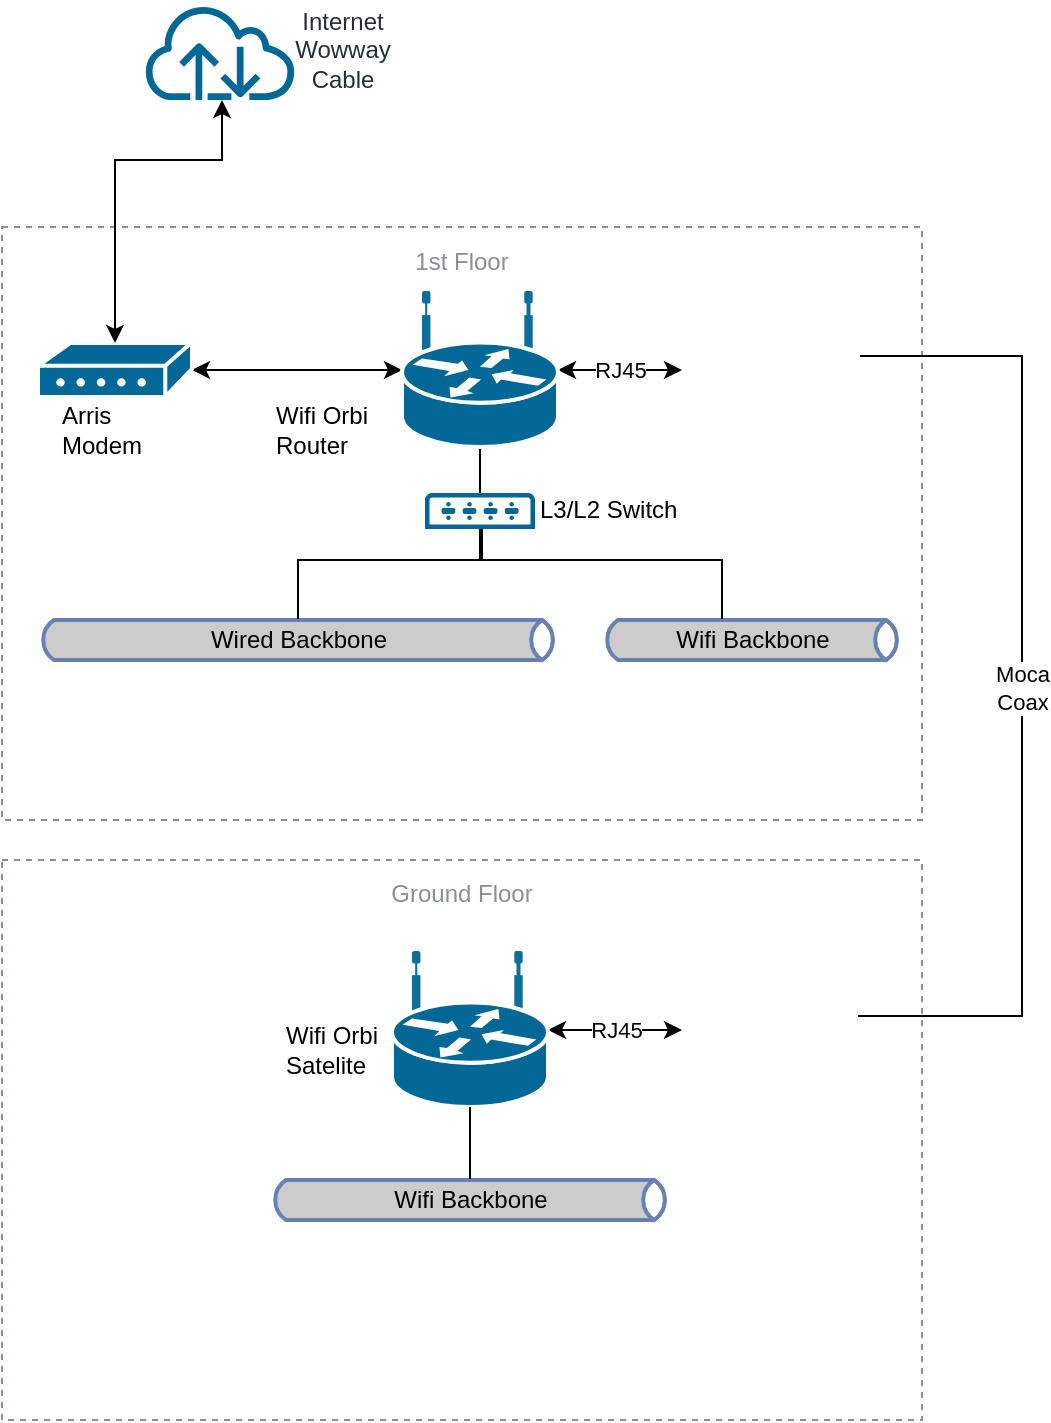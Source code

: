 <mxfile version="13.7.5" type="github">
  <diagram id="6a731a19-8d31-9384-78a2-239565b7b9f0" name="Page-1">
    <mxGraphModel dx="983" dy="581" grid="1" gridSize="10" guides="1" tooltips="1" connect="1" arrows="1" fold="1" page="1" pageScale="1" pageWidth="827" pageHeight="1169" background="#ffffff" math="0" shadow="0">
      <root>
        <mxCell id="0" />
        <mxCell id="1" parent="0" />
        <mxCell id="YRFJyDTuSlXsrxVGdm0f-2277" value="Ground Floor" style="outlineConnect=0;gradientColor=none;html=1;whiteSpace=wrap;fontSize=12;fontStyle=0;strokeColor=#879196;fillColor=none;verticalAlign=top;align=center;fontColor=#879196;dashed=1;spacingTop=3;" vertex="1" parent="1">
          <mxGeometry x="100" y="460" width="460" height="280" as="geometry" />
        </mxCell>
        <mxCell id="YRFJyDTuSlXsrxVGdm0f-2276" value="1st Floor" style="outlineConnect=0;gradientColor=none;html=1;whiteSpace=wrap;fontSize=12;fontStyle=0;strokeColor=#879196;fillColor=none;verticalAlign=top;align=center;fontColor=#879196;dashed=1;spacingTop=3;" vertex="1" parent="1">
          <mxGeometry x="100" y="143.5" width="460" height="296.5" as="geometry" />
        </mxCell>
        <mxCell id="YRFJyDTuSlXsrxVGdm0f-2257" value="" style="shape=image;verticalLabelPosition=bottom;labelBackgroundColor=#ffffff;verticalAlign=top;aspect=fixed;imageAspect=0;image=https://m.media-amazon.com/images/I/71GIn0wTX2L._AC_SS350_.jpg;rotation=-180;" vertex="1" parent="1">
          <mxGeometry x="440" y="170" width="90" height="90" as="geometry" />
        </mxCell>
        <mxCell id="YRFJyDTuSlXsrxVGdm0f-2262" value="" style="edgeStyle=orthogonalEdgeStyle;rounded=0;orthogonalLoop=1;jettySize=auto;html=1;startArrow=classic;startFill=1;" edge="1" parent="1" source="YRFJyDTuSlXsrxVGdm0f-2258" target="YRFJyDTuSlXsrxVGdm0f-2259">
          <mxGeometry relative="1" as="geometry" />
        </mxCell>
        <mxCell id="YRFJyDTuSlXsrxVGdm0f-2258" value="" style="shape=mxgraph.cisco.modems_and_phones.modem;html=1;pointerEvents=1;dashed=0;fillColor=#036897;strokeColor=#ffffff;strokeWidth=2;verticalLabelPosition=bottom;verticalAlign=top;align=center;outlineConnect=0;" vertex="1" parent="1">
          <mxGeometry x="118" y="201.5" width="77" height="27" as="geometry" />
        </mxCell>
        <mxCell id="YRFJyDTuSlXsrxVGdm0f-2263" value="RJ45" style="edgeStyle=orthogonalEdgeStyle;rounded=0;orthogonalLoop=1;jettySize=auto;html=1;startArrow=classic;startFill=1;" edge="1" parent="1" source="YRFJyDTuSlXsrxVGdm0f-2259" target="YRFJyDTuSlXsrxVGdm0f-2257">
          <mxGeometry relative="1" as="geometry" />
        </mxCell>
        <mxCell id="YRFJyDTuSlXsrxVGdm0f-2265" value="" style="edgeStyle=orthogonalEdgeStyle;rounded=0;orthogonalLoop=1;jettySize=auto;html=1;exitX=0.5;exitY=0.32;exitDx=0;exitDy=0;exitPerimeter=0;endArrow=none;endFill=0;" edge="1" parent="1" source="YRFJyDTuSlXsrxVGdm0f-2259" target="YRFJyDTuSlXsrxVGdm0f-2264">
          <mxGeometry relative="1" as="geometry" />
        </mxCell>
        <mxCell id="YRFJyDTuSlXsrxVGdm0f-2259" value="" style="shape=mxgraph.cisco.routers.wireless_router;html=1;pointerEvents=1;dashed=0;fillColor=#036897;strokeColor=#ffffff;strokeWidth=2;verticalLabelPosition=bottom;verticalAlign=top;align=center;outlineConnect=0;" vertex="1" parent="1">
          <mxGeometry x="300" y="176.5" width="78" height="77" as="geometry" />
        </mxCell>
        <mxCell id="YRFJyDTuSlXsrxVGdm0f-2260" value="" style="outlineConnect=0;fontColor=#232F3E;gradientColor=none;strokeColor=none;dashed=0;verticalLabelPosition=bottom;verticalAlign=top;align=center;html=1;fontSize=12;fontStyle=0;aspect=fixed;pointerEvents=1;shape=mxgraph.aws4.internet;fillColor=#036897;" vertex="1" parent="1">
          <mxGeometry x="170" y="32" width="78" height="48" as="geometry" />
        </mxCell>
        <mxCell id="YRFJyDTuSlXsrxVGdm0f-2261" value="" style="endArrow=classic;startArrow=classic;html=1;edgeStyle=orthogonalEdgeStyle;rounded=0;entryX=0.5;entryY=0;entryDx=0;entryDy=0;entryPerimeter=0;" edge="1" parent="1" source="YRFJyDTuSlXsrxVGdm0f-2260" target="YRFJyDTuSlXsrxVGdm0f-2258">
          <mxGeometry width="50" height="50" relative="1" as="geometry">
            <mxPoint x="280" y="330" as="sourcePoint" />
            <mxPoint x="209" y="180" as="targetPoint" />
            <Array as="points">
              <mxPoint x="210" y="110" />
            </Array>
          </mxGeometry>
        </mxCell>
        <mxCell id="YRFJyDTuSlXsrxVGdm0f-2264" value="" style="pointerEvents=1;shadow=0;dashed=0;html=1;strokeColor=none;labelPosition=center;verticalLabelPosition=bottom;verticalAlign=top;outlineConnect=0;align=center;shape=mxgraph.office.devices.switch;fillColor=#036897;" vertex="1" parent="1">
          <mxGeometry x="311.5" y="276.5" width="55" height="18" as="geometry" />
        </mxCell>
        <mxCell id="YRFJyDTuSlXsrxVGdm0f-2266" value="L3/L2 Switch" style="text;html=1;resizable=0;autosize=1;align=left;verticalAlign=middle;points=[];fillColor=none;strokeColor=none;rounded=0;" vertex="1" parent="1">
          <mxGeometry x="366.5" y="274.5" width="80" height="20" as="geometry" />
        </mxCell>
        <mxCell id="YRFJyDTuSlXsrxVGdm0f-2268" value="Wifi Orbi&lt;br&gt;Router" style="text;html=1;resizable=0;autosize=1;align=left;verticalAlign=middle;points=[];fillColor=none;strokeColor=none;rounded=0;" vertex="1" parent="1">
          <mxGeometry x="235" y="230" width="60" height="30" as="geometry" />
        </mxCell>
        <mxCell id="YRFJyDTuSlXsrxVGdm0f-2273" value="RJ45" style="edgeStyle=orthogonalEdgeStyle;rounded=0;orthogonalLoop=1;jettySize=auto;html=1;entryX=1;entryY=0.5;entryDx=0;entryDy=0;entryPerimeter=0;startArrow=classic;startFill=1;" edge="1" parent="1" source="YRFJyDTuSlXsrxVGdm0f-2269" target="YRFJyDTuSlXsrxVGdm0f-2270">
          <mxGeometry relative="1" as="geometry" />
        </mxCell>
        <mxCell id="YRFJyDTuSlXsrxVGdm0f-2269" value="" style="shape=image;verticalLabelPosition=bottom;labelBackgroundColor=#ffffff;verticalAlign=top;aspect=fixed;imageAspect=0;image=https://m.media-amazon.com/images/I/71GIn0wTX2L._AC_SS350_.jpg;rotation=-180;" vertex="1" parent="1">
          <mxGeometry x="440" y="500" width="90" height="90" as="geometry" />
        </mxCell>
        <mxCell id="YRFJyDTuSlXsrxVGdm0f-2270" value="" style="shape=mxgraph.cisco.routers.wireless_router;html=1;pointerEvents=1;dashed=0;fillColor=#036897;strokeColor=#ffffff;strokeWidth=2;verticalLabelPosition=bottom;verticalAlign=top;align=center;outlineConnect=0;" vertex="1" parent="1">
          <mxGeometry x="295" y="506.5" width="78" height="77" as="geometry" />
        </mxCell>
        <mxCell id="YRFJyDTuSlXsrxVGdm0f-2271" value="Moca&lt;br&gt;Coax" style="edgeStyle=orthogonalEdgeStyle;rounded=0;orthogonalLoop=1;jettySize=auto;html=1;exitX=0.011;exitY=0.578;exitDx=0;exitDy=0;exitPerimeter=0;endArrow=none;endFill=0;entryX=0.022;entryY=0.578;entryDx=0;entryDy=0;entryPerimeter=0;" edge="1" parent="1" source="YRFJyDTuSlXsrxVGdm0f-2257" target="YRFJyDTuSlXsrxVGdm0f-2269">
          <mxGeometry relative="1" as="geometry">
            <mxPoint x="590" y="311.5" as="sourcePoint" />
            <mxPoint x="520" y="470" as="targetPoint" />
            <Array as="points">
              <mxPoint x="610" y="208" />
              <mxPoint x="610" y="538" />
            </Array>
          </mxGeometry>
        </mxCell>
        <mxCell id="YRFJyDTuSlXsrxVGdm0f-2272" value="Wifi Orbi&lt;br&gt;Satelite" style="text;html=1;resizable=0;autosize=1;align=left;verticalAlign=middle;points=[];fillColor=none;strokeColor=none;rounded=0;" vertex="1" parent="1">
          <mxGeometry x="240" y="540" width="60" height="30" as="geometry" />
        </mxCell>
        <mxCell id="YRFJyDTuSlXsrxVGdm0f-2275" value="&lt;span style=&quot;color: rgb(35 , 47 , 62)&quot;&gt;Internet&lt;/span&gt;&lt;br style=&quot;color: rgb(35 , 47 , 62)&quot;&gt;&lt;span style=&quot;color: rgb(35 , 47 , 62)&quot;&gt;Wowway&lt;/span&gt;&lt;br style=&quot;color: rgb(35 , 47 , 62)&quot;&gt;&lt;span style=&quot;color: rgb(35 , 47 , 62)&quot;&gt;Cable&lt;/span&gt;" style="text;html=1;resizable=0;autosize=1;align=center;verticalAlign=middle;points=[];fillColor=none;strokeColor=none;rounded=0;" vertex="1" parent="1">
          <mxGeometry x="240" y="30" width="60" height="50" as="geometry" />
        </mxCell>
        <mxCell id="YRFJyDTuSlXsrxVGdm0f-2278" value="&lt;font color=&quot;#000000&quot;&gt;Wifi Backbone&lt;/font&gt;" style="html=1;outlineConnect=0;fillColor=#CCCCCC;strokeColor=#6881B3;gradientColor=none;gradientDirection=north;strokeWidth=2;shape=mxgraph.networks.bus;gradientColor=none;gradientDirection=north;fontColor=#ffffff;perimeter=backbonePerimeter;backboneSize=20;align=center;" vertex="1" parent="1">
          <mxGeometry x="234" y="620" width="200" height="20" as="geometry" />
        </mxCell>
        <mxCell id="YRFJyDTuSlXsrxVGdm0f-2279" value="&lt;font color=&quot;#000000&quot;&gt;Wired Backbone&lt;/font&gt;" style="html=1;outlineConnect=0;fillColor=#CCCCCC;strokeColor=#6881B3;gradientColor=none;gradientDirection=north;strokeWidth=2;shape=mxgraph.networks.bus;gradientColor=none;gradientDirection=north;fontColor=#ffffff;perimeter=backbonePerimeter;backboneSize=20;align=center;" vertex="1" parent="1">
          <mxGeometry x="118" y="340" width="260" height="20" as="geometry" />
        </mxCell>
        <mxCell id="YRFJyDTuSlXsrxVGdm0f-2280" value="&lt;font color=&quot;#000000&quot;&gt;Wifi Backbone&lt;/font&gt;" style="html=1;outlineConnect=0;fillColor=#CCCCCC;strokeColor=#6881B3;gradientColor=none;gradientDirection=north;strokeWidth=2;shape=mxgraph.networks.bus;gradientColor=none;gradientDirection=north;fontColor=#ffffff;perimeter=backbonePerimeter;backboneSize=20;align=center;" vertex="1" parent="1">
          <mxGeometry x="400" y="340" width="150" height="20" as="geometry" />
        </mxCell>
        <mxCell id="YRFJyDTuSlXsrxVGdm0f-2284" value="" style="endArrow=none;html=1;edgeStyle=orthogonalEdgeStyle;rounded=0;" edge="1" parent="1" source="YRFJyDTuSlXsrxVGdm0f-2280" target="YRFJyDTuSlXsrxVGdm0f-2264">
          <mxGeometry width="50" height="50" relative="1" as="geometry">
            <mxPoint x="335.574" y="359.833" as="sourcePoint" />
            <mxPoint x="335.574" y="318.0" as="targetPoint" />
            <Array as="points">
              <mxPoint x="460" y="310" />
              <mxPoint x="339" y="310" />
            </Array>
          </mxGeometry>
        </mxCell>
        <mxCell id="YRFJyDTuSlXsrxVGdm0f-2285" value="" style="endArrow=none;html=1;edgeStyle=orthogonalEdgeStyle;rounded=0;" edge="1" parent="1" source="YRFJyDTuSlXsrxVGdm0f-2279" target="YRFJyDTuSlXsrxVGdm0f-2264">
          <mxGeometry width="50" height="50" relative="1" as="geometry">
            <mxPoint x="470" y="359.833" as="sourcePoint" />
            <mxPoint x="340" y="310" as="targetPoint" />
            <Array as="points">
              <mxPoint x="248" y="310" />
              <mxPoint x="340" y="310" />
            </Array>
          </mxGeometry>
        </mxCell>
        <mxCell id="YRFJyDTuSlXsrxVGdm0f-2286" value="" style="endArrow=none;html=1;edgeStyle=orthogonalEdgeStyle;rounded=0;entryX=0.5;entryY=1;entryDx=0;entryDy=0;entryPerimeter=0;" edge="1" parent="1" source="YRFJyDTuSlXsrxVGdm0f-2278" target="YRFJyDTuSlXsrxVGdm0f-2270">
          <mxGeometry width="50" height="50" relative="1" as="geometry">
            <mxPoint x="332" y="601" as="sourcePoint" />
            <mxPoint x="332" y="579" as="targetPoint" />
            <Array as="points" />
          </mxGeometry>
        </mxCell>
        <mxCell id="YRFJyDTuSlXsrxVGdm0f-2287" value="Arris&lt;br&gt;Modem" style="text;html=1;resizable=0;autosize=1;align=left;verticalAlign=middle;points=[];fillColor=none;strokeColor=none;rounded=0;" vertex="1" parent="1">
          <mxGeometry x="127.5" y="230" width="60" height="30" as="geometry" />
        </mxCell>
      </root>
    </mxGraphModel>
  </diagram>
</mxfile>
